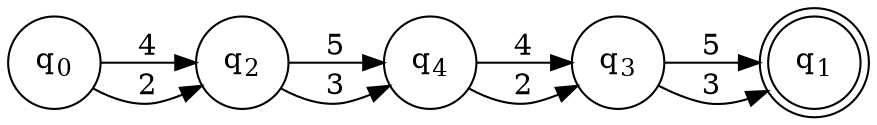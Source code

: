 digraph DFA {
  rankdir = LR;
  "q1" [shape=doublecircle, label=<q<sub>1</sub>>];
  "q2" [shape=circle, label=<q<sub>2</sub>>];
  "q2" -> "q4" [label="5"]
  "q2" -> "q4" [label="3"]
  "q3" [shape=circle, label=<q<sub>3</sub>>];
  "q3" -> "q1" [label="5"]
  "q3" -> "q1" [label="3"]
  "q4" [shape=circle, label=<q<sub>4</sub>>];
  "q4" -> "q3" [label="4"]
  "q4" -> "q3" [label="2"]
  "q0" [shape=circle, label=<q<sub>0</sub>>];
  "q0" -> "q2" [label="4"]
  "q0" -> "q2" [label="2"]
}
